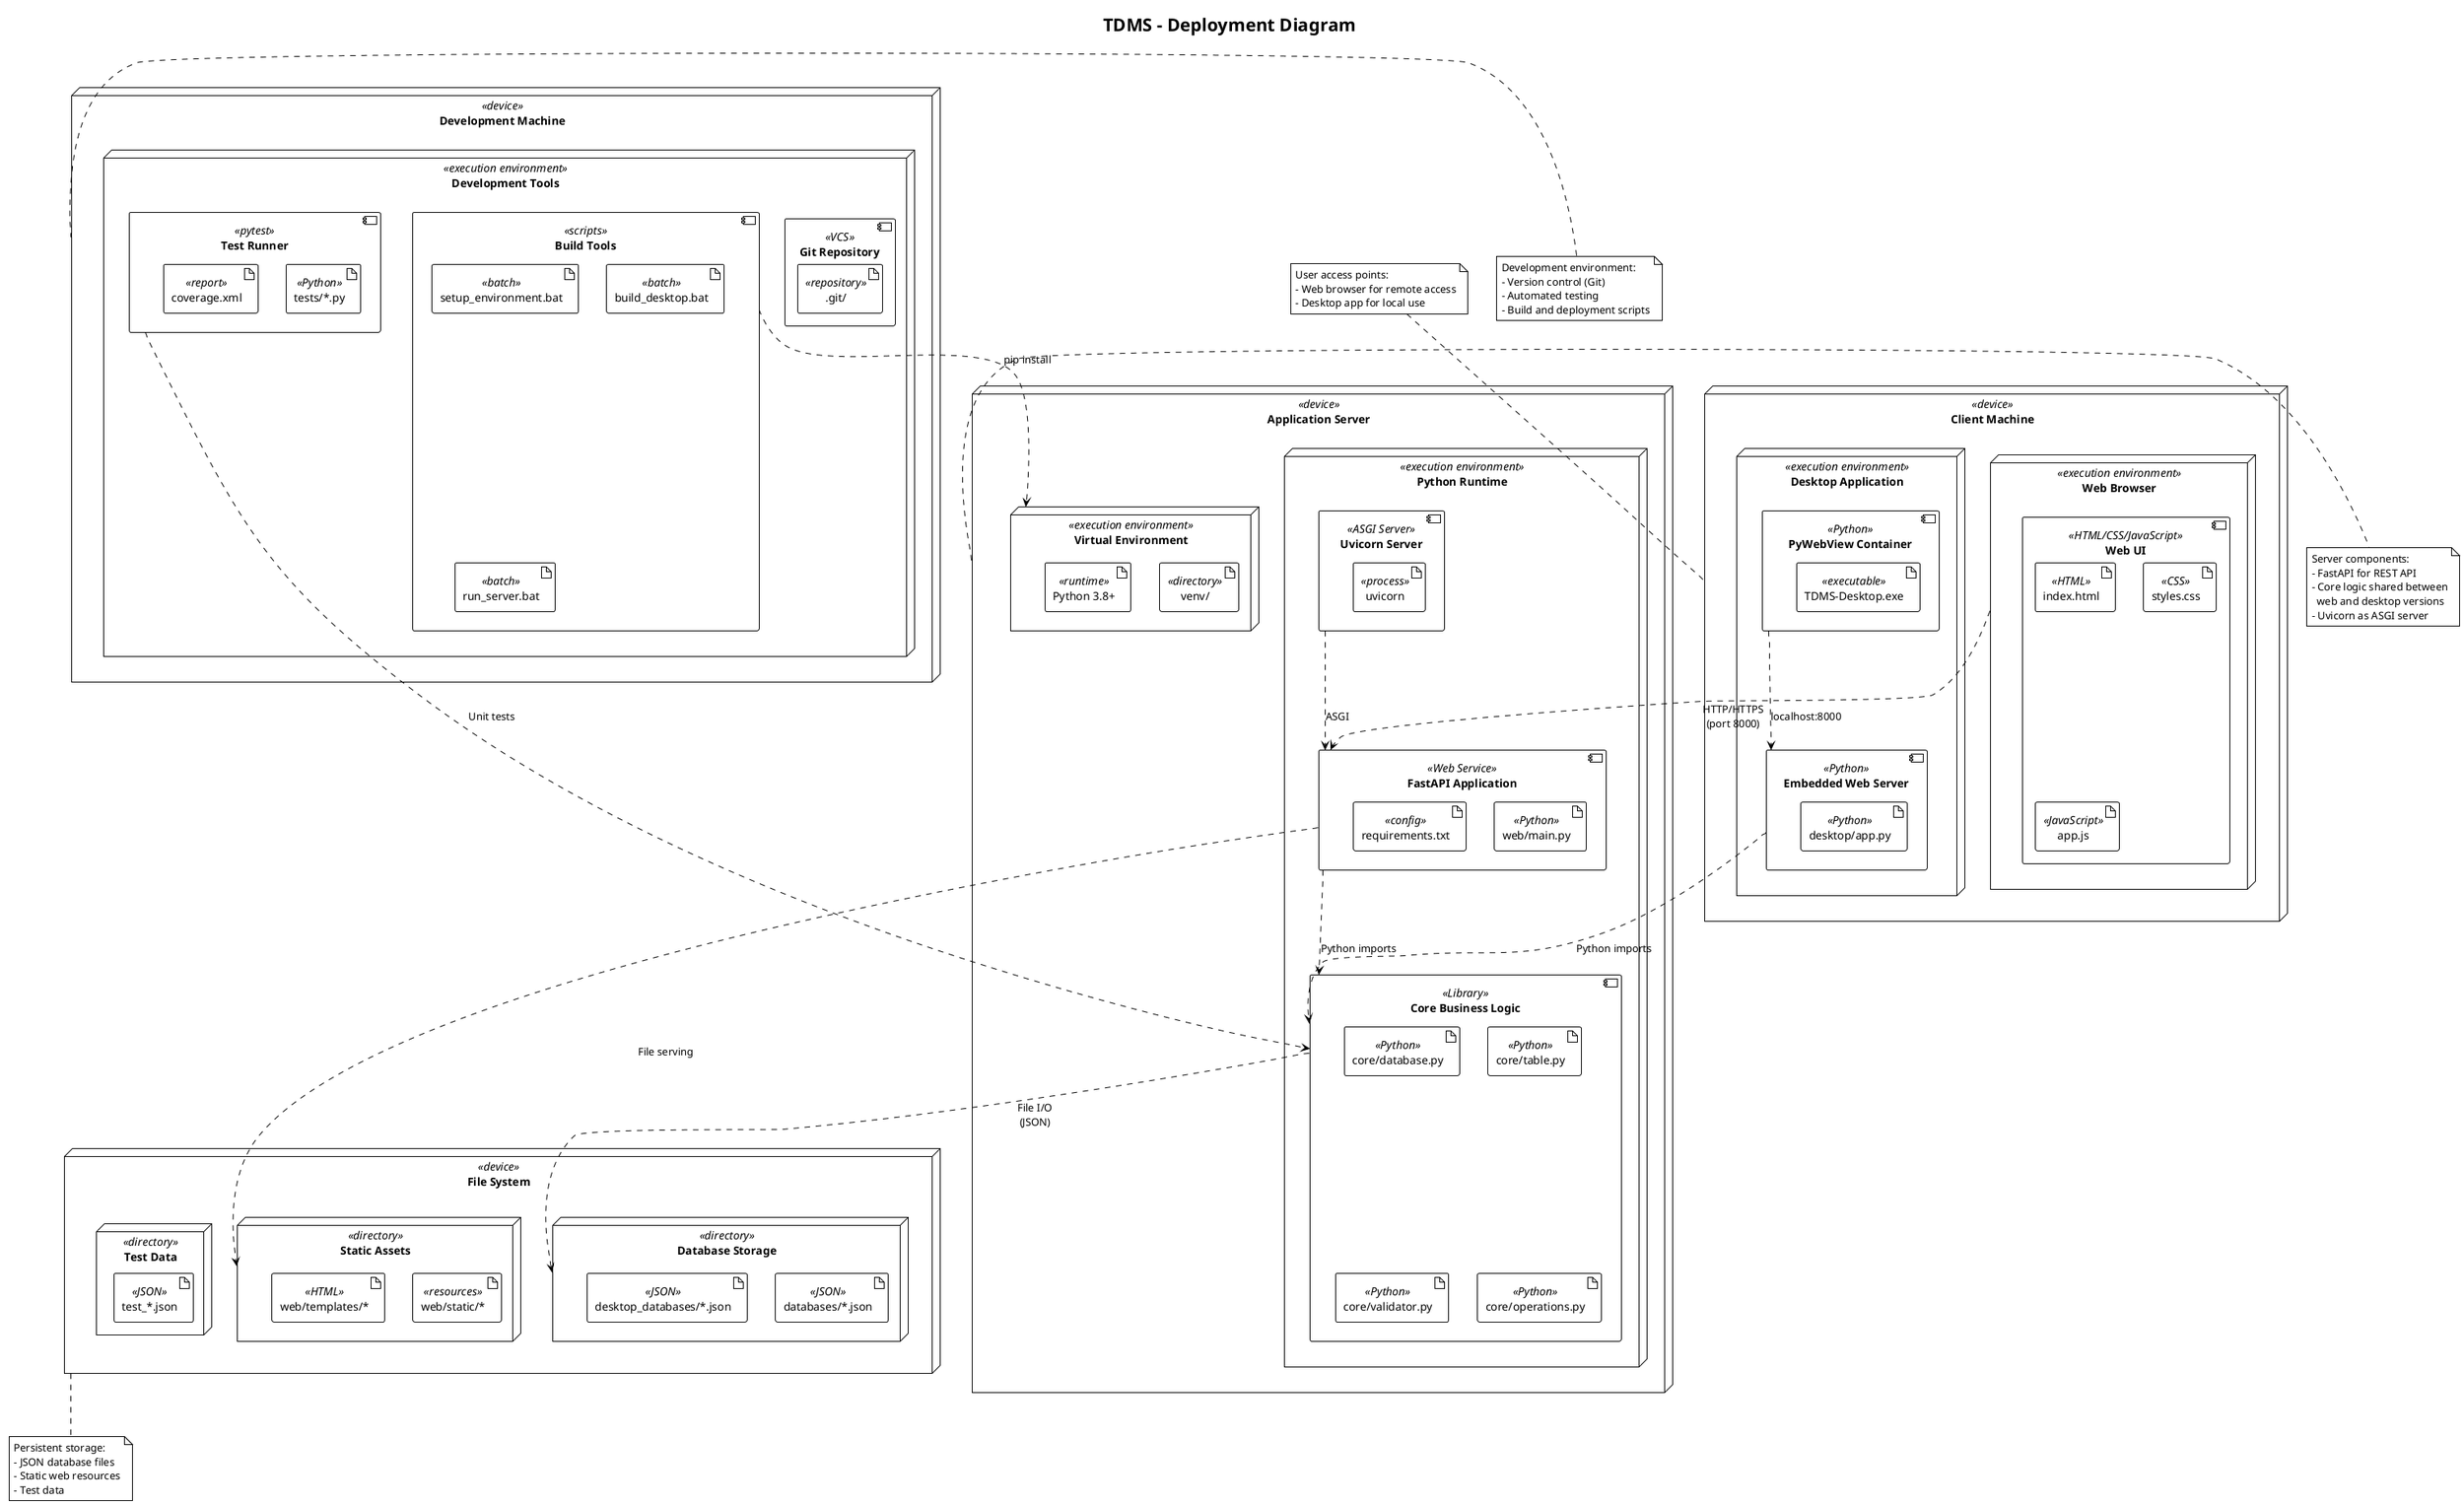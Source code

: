 @startuml deployment
!theme plain
title TDMS - Deployment Diagram

node "Client Machine" <<device>> {
  node "Web Browser" <<execution environment>> {
    component "Web UI" <<HTML/CSS/JavaScript>> {
      artifact "index.html" <<HTML>>
      artifact "styles.css" <<CSS>>
      artifact "app.js" <<JavaScript>>
    }
  }
  
  node "Desktop Application" <<execution environment>> {
    component "PyWebView Container" <<Python>> {
      artifact "TDMS-Desktop.exe" <<executable>>
    }
    
    component "Embedded Web Server" <<Python>> {
      artifact "desktop/app.py" <<Python>>
    }
  }
}

node "Application Server" <<device>> {
  node "Python Runtime" <<execution environment>> {
    component "FastAPI Application" <<Web Service>> {
      artifact "web/main.py" <<Python>>
      artifact "requirements.txt" <<config>>
    }
    
    component "Core Business Logic" <<Library>> {
      artifact "core/database.py" <<Python>>
      artifact "core/table.py" <<Python>>
      artifact "core/validator.py" <<Python>>
      artifact "core/operations.py" <<Python>>
    }
    
    component "Uvicorn Server" <<ASGI Server>> {
      artifact "uvicorn" <<process>>
    }
  }
  
  node "Virtual Environment" <<execution environment>> {
    artifact "venv/" <<directory>>
    artifact "Python 3.8+" <<runtime>>
  }
}

node "File System" <<device>> {
  node "Database Storage" <<directory>> {
    artifact "databases/*.json" <<JSON>>
    artifact "desktop_databases/*.json" <<JSON>>
  }
  
  node "Static Assets" <<directory>> {
    artifact "web/static/*" <<resources>>
    artifact "web/templates/*" <<HTML>>
  }
  
  node "Test Data" <<directory>> {
    artifact "test_*.json" <<JSON>>
  }
}

node "Development Machine" <<device>> {
  node "Development Tools" <<execution environment>> {
    component "Git Repository" <<VCS>> {
      artifact ".git/" <<repository>>
    }
    
    component "Test Runner" <<pytest>> {
      artifact "tests/*.py" <<Python>>
      artifact "coverage.xml" <<report>>
    }
    
    component "Build Tools" <<scripts>> {
      artifact "setup_environment.bat" <<batch>>
      artifact "build_desktop.bat" <<batch>>
      artifact "run_server.bat" <<batch>>
    }
  }
}

' Communication protocols
"Web Browser" ..> "FastAPI Application" : HTTP/HTTPS\n(port 8000)
"PyWebView Container" ..> "Embedded Web Server" : localhost:8000
"Embedded Web Server" ..> "Core Business Logic" : Python imports
"FastAPI Application" ..> "Core Business Logic" : Python imports
"Core Business Logic" ..> "Database Storage" : File I/O\n(JSON)
"Uvicorn Server" ..> "FastAPI Application" : ASGI
"FastAPI Application" ..> "Static Assets" : File serving
"Test Runner" ..> "Core Business Logic" : Unit tests
"Build Tools" ..> "Virtual Environment" : pip install

note top of "Client Machine"
  User access points:
  - Web browser for remote access
  - Desktop app for local use
end note

note right of "Application Server"
  Server components:
  - FastAPI for REST API
  - Core logic shared between
    web and desktop versions
  - Uvicorn as ASGI server
end note

note bottom of "File System"
  Persistent storage:
  - JSON database files
  - Static web resources
  - Test data
end note

note left of "Development Machine"
  Development environment:
  - Version control (Git)
  - Automated testing
  - Build and deployment scripts
end note

@enduml